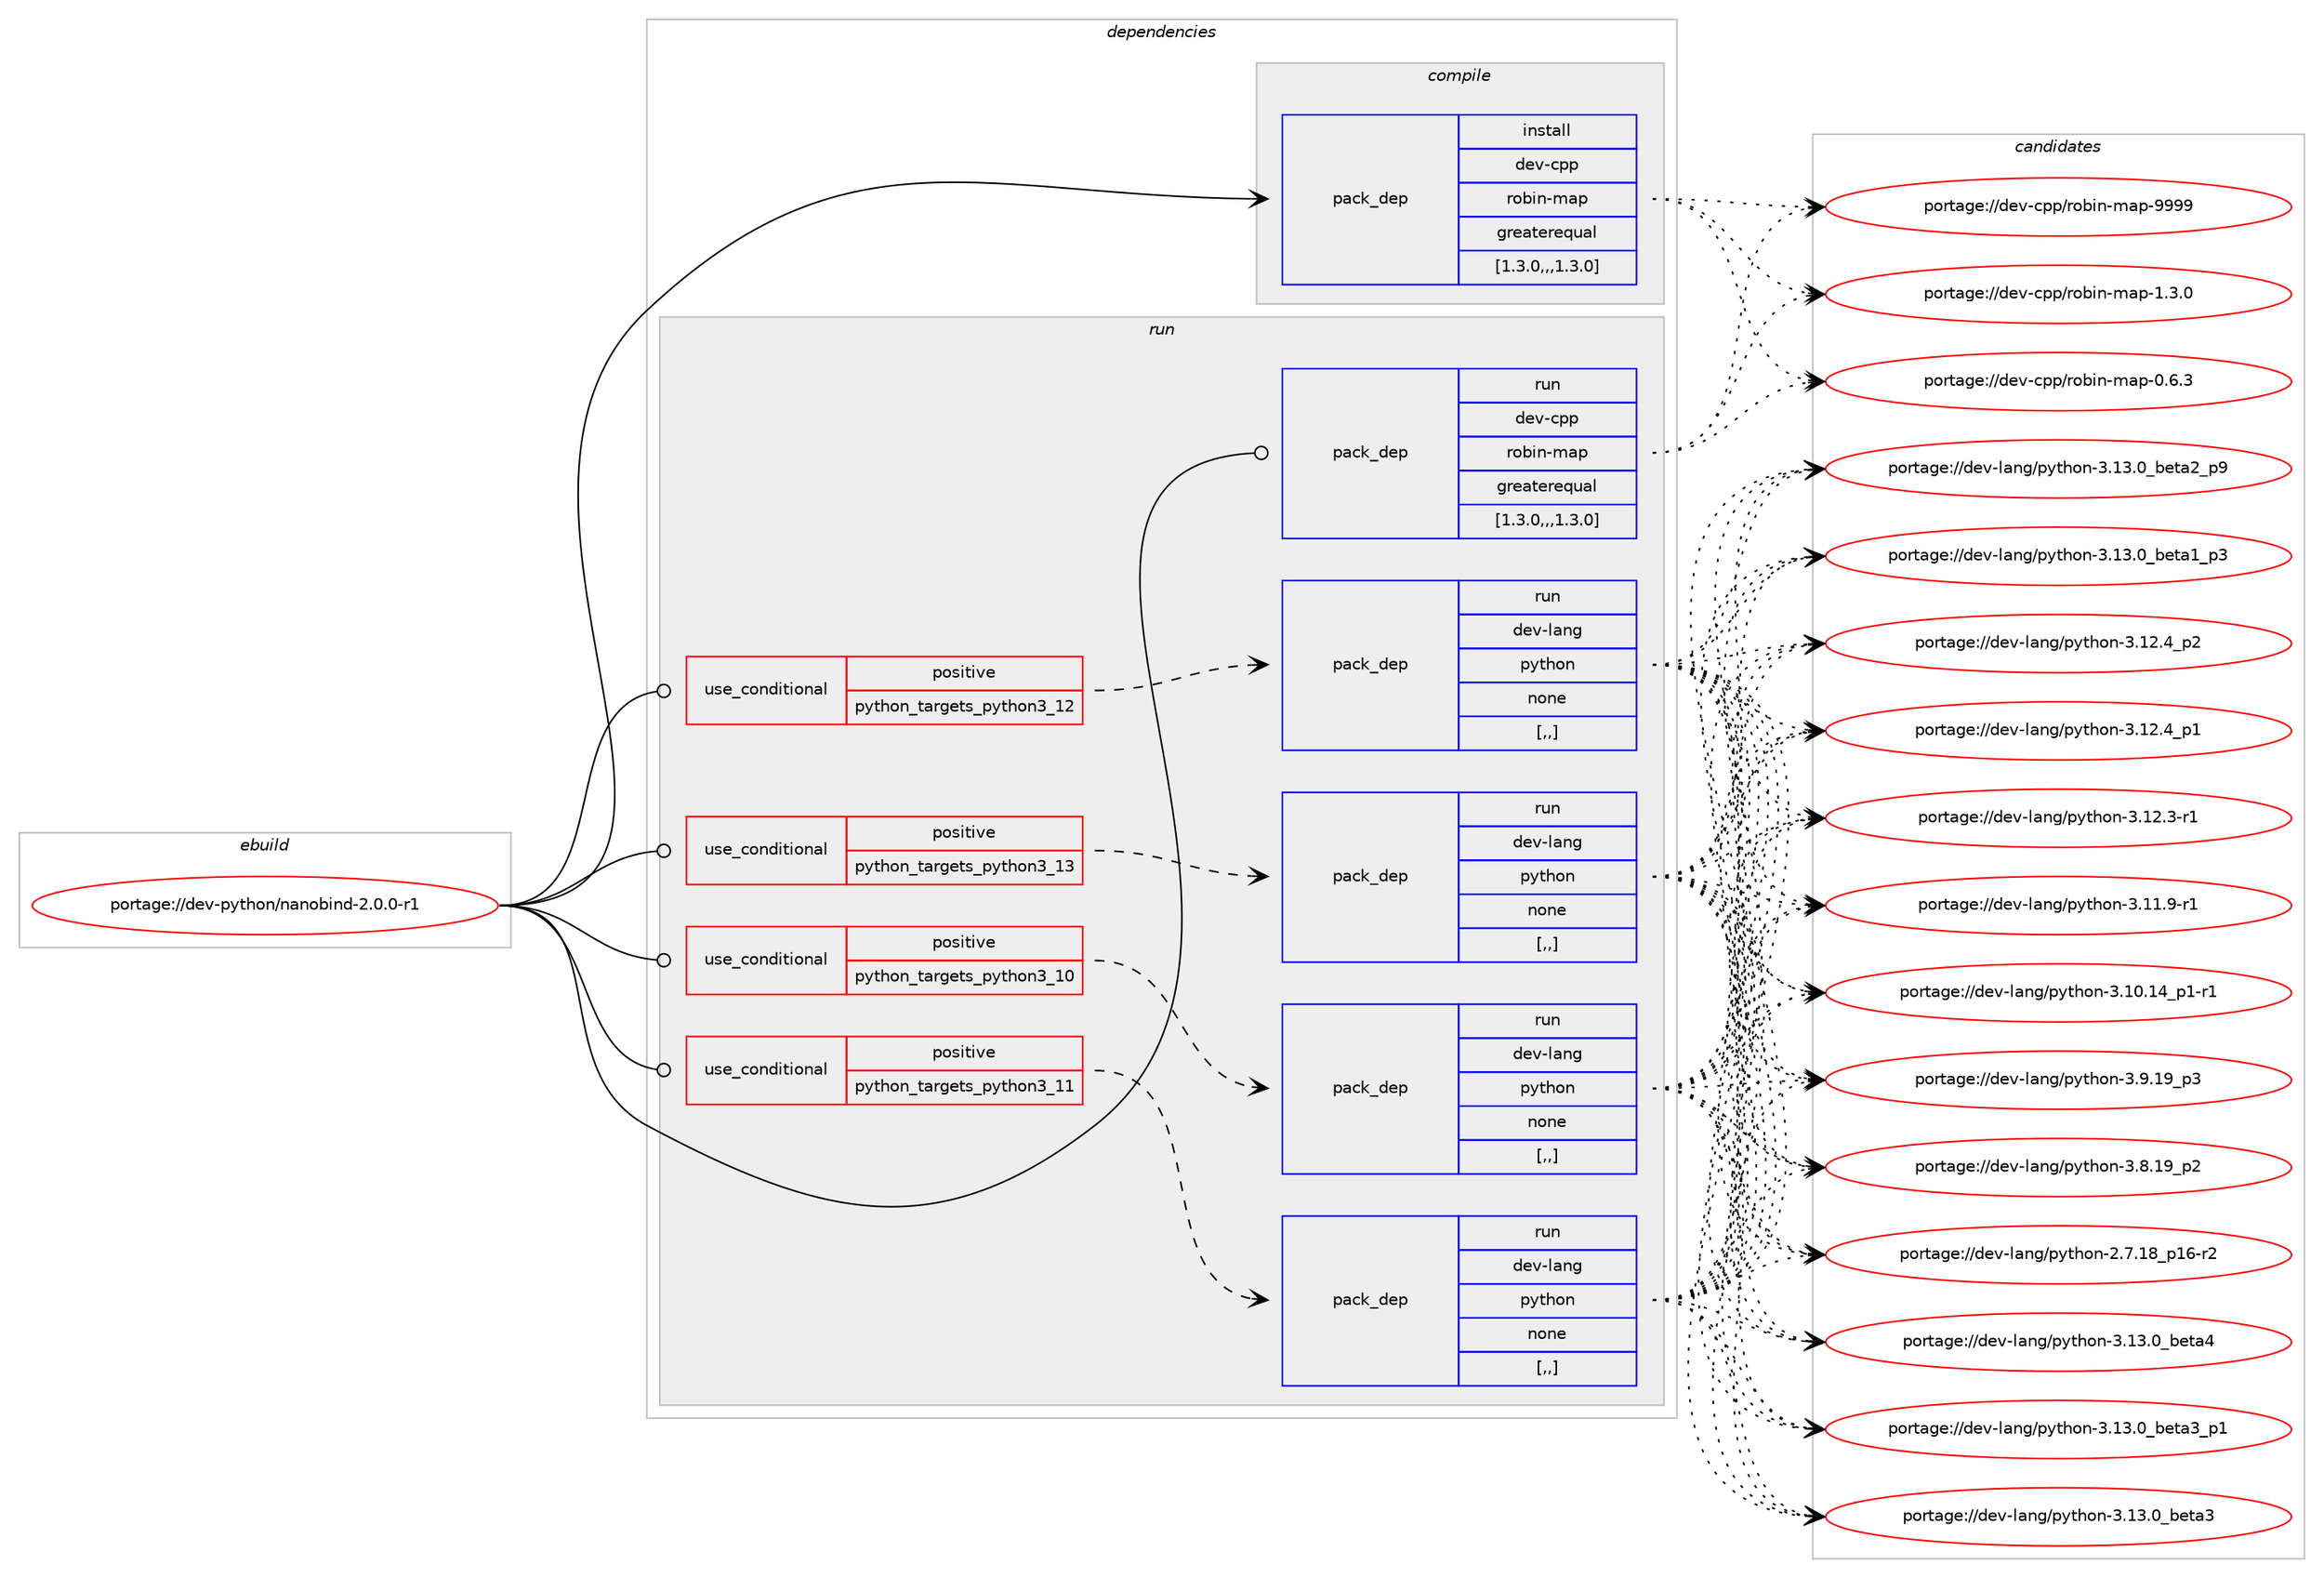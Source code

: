 digraph prolog {

# *************
# Graph options
# *************

newrank=true;
concentrate=true;
compound=true;
graph [rankdir=LR,fontname=Helvetica,fontsize=10,ranksep=1.5];#, ranksep=2.5, nodesep=0.2];
edge  [arrowhead=vee];
node  [fontname=Helvetica,fontsize=10];

# **********
# The ebuild
# **********

subgraph cluster_leftcol {
color=gray;
label=<<i>ebuild</i>>;
id [label="portage://dev-python/nanobind-2.0.0-r1", color=red, width=4, href="../dev-python/nanobind-2.0.0-r1.svg"];
}

# ****************
# The dependencies
# ****************

subgraph cluster_midcol {
color=gray;
label=<<i>dependencies</i>>;
subgraph cluster_compile {
fillcolor="#eeeeee";
style=filled;
label=<<i>compile</i>>;
subgraph pack115927 {
dependency152382 [label=<<TABLE BORDER="0" CELLBORDER="1" CELLSPACING="0" CELLPADDING="4" WIDTH="220"><TR><TD ROWSPAN="6" CELLPADDING="30">pack_dep</TD></TR><TR><TD WIDTH="110">install</TD></TR><TR><TD>dev-cpp</TD></TR><TR><TD>robin-map</TD></TR><TR><TD>greaterequal</TD></TR><TR><TD>[1.3.0,,,1.3.0]</TD></TR></TABLE>>, shape=none, color=blue];
}
id:e -> dependency152382:w [weight=20,style="solid",arrowhead="vee"];
}
subgraph cluster_compileandrun {
fillcolor="#eeeeee";
style=filled;
label=<<i>compile and run</i>>;
}
subgraph cluster_run {
fillcolor="#eeeeee";
style=filled;
label=<<i>run</i>>;
subgraph cond35205 {
dependency152383 [label=<<TABLE BORDER="0" CELLBORDER="1" CELLSPACING="0" CELLPADDING="4"><TR><TD ROWSPAN="3" CELLPADDING="10">use_conditional</TD></TR><TR><TD>positive</TD></TR><TR><TD>python_targets_python3_10</TD></TR></TABLE>>, shape=none, color=red];
subgraph pack115928 {
dependency152384 [label=<<TABLE BORDER="0" CELLBORDER="1" CELLSPACING="0" CELLPADDING="4" WIDTH="220"><TR><TD ROWSPAN="6" CELLPADDING="30">pack_dep</TD></TR><TR><TD WIDTH="110">run</TD></TR><TR><TD>dev-lang</TD></TR><TR><TD>python</TD></TR><TR><TD>none</TD></TR><TR><TD>[,,]</TD></TR></TABLE>>, shape=none, color=blue];
}
dependency152383:e -> dependency152384:w [weight=20,style="dashed",arrowhead="vee"];
}
id:e -> dependency152383:w [weight=20,style="solid",arrowhead="odot"];
subgraph cond35206 {
dependency152385 [label=<<TABLE BORDER="0" CELLBORDER="1" CELLSPACING="0" CELLPADDING="4"><TR><TD ROWSPAN="3" CELLPADDING="10">use_conditional</TD></TR><TR><TD>positive</TD></TR><TR><TD>python_targets_python3_11</TD></TR></TABLE>>, shape=none, color=red];
subgraph pack115929 {
dependency152386 [label=<<TABLE BORDER="0" CELLBORDER="1" CELLSPACING="0" CELLPADDING="4" WIDTH="220"><TR><TD ROWSPAN="6" CELLPADDING="30">pack_dep</TD></TR><TR><TD WIDTH="110">run</TD></TR><TR><TD>dev-lang</TD></TR><TR><TD>python</TD></TR><TR><TD>none</TD></TR><TR><TD>[,,]</TD></TR></TABLE>>, shape=none, color=blue];
}
dependency152385:e -> dependency152386:w [weight=20,style="dashed",arrowhead="vee"];
}
id:e -> dependency152385:w [weight=20,style="solid",arrowhead="odot"];
subgraph cond35207 {
dependency152387 [label=<<TABLE BORDER="0" CELLBORDER="1" CELLSPACING="0" CELLPADDING="4"><TR><TD ROWSPAN="3" CELLPADDING="10">use_conditional</TD></TR><TR><TD>positive</TD></TR><TR><TD>python_targets_python3_12</TD></TR></TABLE>>, shape=none, color=red];
subgraph pack115930 {
dependency152388 [label=<<TABLE BORDER="0" CELLBORDER="1" CELLSPACING="0" CELLPADDING="4" WIDTH="220"><TR><TD ROWSPAN="6" CELLPADDING="30">pack_dep</TD></TR><TR><TD WIDTH="110">run</TD></TR><TR><TD>dev-lang</TD></TR><TR><TD>python</TD></TR><TR><TD>none</TD></TR><TR><TD>[,,]</TD></TR></TABLE>>, shape=none, color=blue];
}
dependency152387:e -> dependency152388:w [weight=20,style="dashed",arrowhead="vee"];
}
id:e -> dependency152387:w [weight=20,style="solid",arrowhead="odot"];
subgraph cond35208 {
dependency152389 [label=<<TABLE BORDER="0" CELLBORDER="1" CELLSPACING="0" CELLPADDING="4"><TR><TD ROWSPAN="3" CELLPADDING="10">use_conditional</TD></TR><TR><TD>positive</TD></TR><TR><TD>python_targets_python3_13</TD></TR></TABLE>>, shape=none, color=red];
subgraph pack115931 {
dependency152390 [label=<<TABLE BORDER="0" CELLBORDER="1" CELLSPACING="0" CELLPADDING="4" WIDTH="220"><TR><TD ROWSPAN="6" CELLPADDING="30">pack_dep</TD></TR><TR><TD WIDTH="110">run</TD></TR><TR><TD>dev-lang</TD></TR><TR><TD>python</TD></TR><TR><TD>none</TD></TR><TR><TD>[,,]</TD></TR></TABLE>>, shape=none, color=blue];
}
dependency152389:e -> dependency152390:w [weight=20,style="dashed",arrowhead="vee"];
}
id:e -> dependency152389:w [weight=20,style="solid",arrowhead="odot"];
subgraph pack115932 {
dependency152391 [label=<<TABLE BORDER="0" CELLBORDER="1" CELLSPACING="0" CELLPADDING="4" WIDTH="220"><TR><TD ROWSPAN="6" CELLPADDING="30">pack_dep</TD></TR><TR><TD WIDTH="110">run</TD></TR><TR><TD>dev-cpp</TD></TR><TR><TD>robin-map</TD></TR><TR><TD>greaterequal</TD></TR><TR><TD>[1.3.0,,,1.3.0]</TD></TR></TABLE>>, shape=none, color=blue];
}
id:e -> dependency152391:w [weight=20,style="solid",arrowhead="odot"];
}
}

# **************
# The candidates
# **************

subgraph cluster_choices {
rank=same;
color=gray;
label=<<i>candidates</i>>;

subgraph choice115927 {
color=black;
nodesep=1;
choice1001011184599112112471141119810511045109971124557575757 [label="portage://dev-cpp/robin-map-9999", color=red, width=4,href="../dev-cpp/robin-map-9999.svg"];
choice100101118459911211247114111981051104510997112454946514648 [label="portage://dev-cpp/robin-map-1.3.0", color=red, width=4,href="../dev-cpp/robin-map-1.3.0.svg"];
choice100101118459911211247114111981051104510997112454846544651 [label="portage://dev-cpp/robin-map-0.6.3", color=red, width=4,href="../dev-cpp/robin-map-0.6.3.svg"];
dependency152382:e -> choice1001011184599112112471141119810511045109971124557575757:w [style=dotted,weight="100"];
dependency152382:e -> choice100101118459911211247114111981051104510997112454946514648:w [style=dotted,weight="100"];
dependency152382:e -> choice100101118459911211247114111981051104510997112454846544651:w [style=dotted,weight="100"];
}
subgraph choice115928 {
color=black;
nodesep=1;
choice1001011184510897110103471121211161041111104551464951464895981011169752 [label="portage://dev-lang/python-3.13.0_beta4", color=red, width=4,href="../dev-lang/python-3.13.0_beta4.svg"];
choice10010111845108971101034711212111610411111045514649514648959810111697519511249 [label="portage://dev-lang/python-3.13.0_beta3_p1", color=red, width=4,href="../dev-lang/python-3.13.0_beta3_p1.svg"];
choice1001011184510897110103471121211161041111104551464951464895981011169751 [label="portage://dev-lang/python-3.13.0_beta3", color=red, width=4,href="../dev-lang/python-3.13.0_beta3.svg"];
choice10010111845108971101034711212111610411111045514649514648959810111697509511257 [label="portage://dev-lang/python-3.13.0_beta2_p9", color=red, width=4,href="../dev-lang/python-3.13.0_beta2_p9.svg"];
choice10010111845108971101034711212111610411111045514649514648959810111697499511251 [label="portage://dev-lang/python-3.13.0_beta1_p3", color=red, width=4,href="../dev-lang/python-3.13.0_beta1_p3.svg"];
choice100101118451089711010347112121116104111110455146495046529511250 [label="portage://dev-lang/python-3.12.4_p2", color=red, width=4,href="../dev-lang/python-3.12.4_p2.svg"];
choice100101118451089711010347112121116104111110455146495046529511249 [label="portage://dev-lang/python-3.12.4_p1", color=red, width=4,href="../dev-lang/python-3.12.4_p1.svg"];
choice100101118451089711010347112121116104111110455146495046514511449 [label="portage://dev-lang/python-3.12.3-r1", color=red, width=4,href="../dev-lang/python-3.12.3-r1.svg"];
choice100101118451089711010347112121116104111110455146494946574511449 [label="portage://dev-lang/python-3.11.9-r1", color=red, width=4,href="../dev-lang/python-3.11.9-r1.svg"];
choice100101118451089711010347112121116104111110455146494846495295112494511449 [label="portage://dev-lang/python-3.10.14_p1-r1", color=red, width=4,href="../dev-lang/python-3.10.14_p1-r1.svg"];
choice100101118451089711010347112121116104111110455146574649579511251 [label="portage://dev-lang/python-3.9.19_p3", color=red, width=4,href="../dev-lang/python-3.9.19_p3.svg"];
choice100101118451089711010347112121116104111110455146564649579511250 [label="portage://dev-lang/python-3.8.19_p2", color=red, width=4,href="../dev-lang/python-3.8.19_p2.svg"];
choice100101118451089711010347112121116104111110455046554649569511249544511450 [label="portage://dev-lang/python-2.7.18_p16-r2", color=red, width=4,href="../dev-lang/python-2.7.18_p16-r2.svg"];
dependency152384:e -> choice1001011184510897110103471121211161041111104551464951464895981011169752:w [style=dotted,weight="100"];
dependency152384:e -> choice10010111845108971101034711212111610411111045514649514648959810111697519511249:w [style=dotted,weight="100"];
dependency152384:e -> choice1001011184510897110103471121211161041111104551464951464895981011169751:w [style=dotted,weight="100"];
dependency152384:e -> choice10010111845108971101034711212111610411111045514649514648959810111697509511257:w [style=dotted,weight="100"];
dependency152384:e -> choice10010111845108971101034711212111610411111045514649514648959810111697499511251:w [style=dotted,weight="100"];
dependency152384:e -> choice100101118451089711010347112121116104111110455146495046529511250:w [style=dotted,weight="100"];
dependency152384:e -> choice100101118451089711010347112121116104111110455146495046529511249:w [style=dotted,weight="100"];
dependency152384:e -> choice100101118451089711010347112121116104111110455146495046514511449:w [style=dotted,weight="100"];
dependency152384:e -> choice100101118451089711010347112121116104111110455146494946574511449:w [style=dotted,weight="100"];
dependency152384:e -> choice100101118451089711010347112121116104111110455146494846495295112494511449:w [style=dotted,weight="100"];
dependency152384:e -> choice100101118451089711010347112121116104111110455146574649579511251:w [style=dotted,weight="100"];
dependency152384:e -> choice100101118451089711010347112121116104111110455146564649579511250:w [style=dotted,weight="100"];
dependency152384:e -> choice100101118451089711010347112121116104111110455046554649569511249544511450:w [style=dotted,weight="100"];
}
subgraph choice115929 {
color=black;
nodesep=1;
choice1001011184510897110103471121211161041111104551464951464895981011169752 [label="portage://dev-lang/python-3.13.0_beta4", color=red, width=4,href="../dev-lang/python-3.13.0_beta4.svg"];
choice10010111845108971101034711212111610411111045514649514648959810111697519511249 [label="portage://dev-lang/python-3.13.0_beta3_p1", color=red, width=4,href="../dev-lang/python-3.13.0_beta3_p1.svg"];
choice1001011184510897110103471121211161041111104551464951464895981011169751 [label="portage://dev-lang/python-3.13.0_beta3", color=red, width=4,href="../dev-lang/python-3.13.0_beta3.svg"];
choice10010111845108971101034711212111610411111045514649514648959810111697509511257 [label="portage://dev-lang/python-3.13.0_beta2_p9", color=red, width=4,href="../dev-lang/python-3.13.0_beta2_p9.svg"];
choice10010111845108971101034711212111610411111045514649514648959810111697499511251 [label="portage://dev-lang/python-3.13.0_beta1_p3", color=red, width=4,href="../dev-lang/python-3.13.0_beta1_p3.svg"];
choice100101118451089711010347112121116104111110455146495046529511250 [label="portage://dev-lang/python-3.12.4_p2", color=red, width=4,href="../dev-lang/python-3.12.4_p2.svg"];
choice100101118451089711010347112121116104111110455146495046529511249 [label="portage://dev-lang/python-3.12.4_p1", color=red, width=4,href="../dev-lang/python-3.12.4_p1.svg"];
choice100101118451089711010347112121116104111110455146495046514511449 [label="portage://dev-lang/python-3.12.3-r1", color=red, width=4,href="../dev-lang/python-3.12.3-r1.svg"];
choice100101118451089711010347112121116104111110455146494946574511449 [label="portage://dev-lang/python-3.11.9-r1", color=red, width=4,href="../dev-lang/python-3.11.9-r1.svg"];
choice100101118451089711010347112121116104111110455146494846495295112494511449 [label="portage://dev-lang/python-3.10.14_p1-r1", color=red, width=4,href="../dev-lang/python-3.10.14_p1-r1.svg"];
choice100101118451089711010347112121116104111110455146574649579511251 [label="portage://dev-lang/python-3.9.19_p3", color=red, width=4,href="../dev-lang/python-3.9.19_p3.svg"];
choice100101118451089711010347112121116104111110455146564649579511250 [label="portage://dev-lang/python-3.8.19_p2", color=red, width=4,href="../dev-lang/python-3.8.19_p2.svg"];
choice100101118451089711010347112121116104111110455046554649569511249544511450 [label="portage://dev-lang/python-2.7.18_p16-r2", color=red, width=4,href="../dev-lang/python-2.7.18_p16-r2.svg"];
dependency152386:e -> choice1001011184510897110103471121211161041111104551464951464895981011169752:w [style=dotted,weight="100"];
dependency152386:e -> choice10010111845108971101034711212111610411111045514649514648959810111697519511249:w [style=dotted,weight="100"];
dependency152386:e -> choice1001011184510897110103471121211161041111104551464951464895981011169751:w [style=dotted,weight="100"];
dependency152386:e -> choice10010111845108971101034711212111610411111045514649514648959810111697509511257:w [style=dotted,weight="100"];
dependency152386:e -> choice10010111845108971101034711212111610411111045514649514648959810111697499511251:w [style=dotted,weight="100"];
dependency152386:e -> choice100101118451089711010347112121116104111110455146495046529511250:w [style=dotted,weight="100"];
dependency152386:e -> choice100101118451089711010347112121116104111110455146495046529511249:w [style=dotted,weight="100"];
dependency152386:e -> choice100101118451089711010347112121116104111110455146495046514511449:w [style=dotted,weight="100"];
dependency152386:e -> choice100101118451089711010347112121116104111110455146494946574511449:w [style=dotted,weight="100"];
dependency152386:e -> choice100101118451089711010347112121116104111110455146494846495295112494511449:w [style=dotted,weight="100"];
dependency152386:e -> choice100101118451089711010347112121116104111110455146574649579511251:w [style=dotted,weight="100"];
dependency152386:e -> choice100101118451089711010347112121116104111110455146564649579511250:w [style=dotted,weight="100"];
dependency152386:e -> choice100101118451089711010347112121116104111110455046554649569511249544511450:w [style=dotted,weight="100"];
}
subgraph choice115930 {
color=black;
nodesep=1;
choice1001011184510897110103471121211161041111104551464951464895981011169752 [label="portage://dev-lang/python-3.13.0_beta4", color=red, width=4,href="../dev-lang/python-3.13.0_beta4.svg"];
choice10010111845108971101034711212111610411111045514649514648959810111697519511249 [label="portage://dev-lang/python-3.13.0_beta3_p1", color=red, width=4,href="../dev-lang/python-3.13.0_beta3_p1.svg"];
choice1001011184510897110103471121211161041111104551464951464895981011169751 [label="portage://dev-lang/python-3.13.0_beta3", color=red, width=4,href="../dev-lang/python-3.13.0_beta3.svg"];
choice10010111845108971101034711212111610411111045514649514648959810111697509511257 [label="portage://dev-lang/python-3.13.0_beta2_p9", color=red, width=4,href="../dev-lang/python-3.13.0_beta2_p9.svg"];
choice10010111845108971101034711212111610411111045514649514648959810111697499511251 [label="portage://dev-lang/python-3.13.0_beta1_p3", color=red, width=4,href="../dev-lang/python-3.13.0_beta1_p3.svg"];
choice100101118451089711010347112121116104111110455146495046529511250 [label="portage://dev-lang/python-3.12.4_p2", color=red, width=4,href="../dev-lang/python-3.12.4_p2.svg"];
choice100101118451089711010347112121116104111110455146495046529511249 [label="portage://dev-lang/python-3.12.4_p1", color=red, width=4,href="../dev-lang/python-3.12.4_p1.svg"];
choice100101118451089711010347112121116104111110455146495046514511449 [label="portage://dev-lang/python-3.12.3-r1", color=red, width=4,href="../dev-lang/python-3.12.3-r1.svg"];
choice100101118451089711010347112121116104111110455146494946574511449 [label="portage://dev-lang/python-3.11.9-r1", color=red, width=4,href="../dev-lang/python-3.11.9-r1.svg"];
choice100101118451089711010347112121116104111110455146494846495295112494511449 [label="portage://dev-lang/python-3.10.14_p1-r1", color=red, width=4,href="../dev-lang/python-3.10.14_p1-r1.svg"];
choice100101118451089711010347112121116104111110455146574649579511251 [label="portage://dev-lang/python-3.9.19_p3", color=red, width=4,href="../dev-lang/python-3.9.19_p3.svg"];
choice100101118451089711010347112121116104111110455146564649579511250 [label="portage://dev-lang/python-3.8.19_p2", color=red, width=4,href="../dev-lang/python-3.8.19_p2.svg"];
choice100101118451089711010347112121116104111110455046554649569511249544511450 [label="portage://dev-lang/python-2.7.18_p16-r2", color=red, width=4,href="../dev-lang/python-2.7.18_p16-r2.svg"];
dependency152388:e -> choice1001011184510897110103471121211161041111104551464951464895981011169752:w [style=dotted,weight="100"];
dependency152388:e -> choice10010111845108971101034711212111610411111045514649514648959810111697519511249:w [style=dotted,weight="100"];
dependency152388:e -> choice1001011184510897110103471121211161041111104551464951464895981011169751:w [style=dotted,weight="100"];
dependency152388:e -> choice10010111845108971101034711212111610411111045514649514648959810111697509511257:w [style=dotted,weight="100"];
dependency152388:e -> choice10010111845108971101034711212111610411111045514649514648959810111697499511251:w [style=dotted,weight="100"];
dependency152388:e -> choice100101118451089711010347112121116104111110455146495046529511250:w [style=dotted,weight="100"];
dependency152388:e -> choice100101118451089711010347112121116104111110455146495046529511249:w [style=dotted,weight="100"];
dependency152388:e -> choice100101118451089711010347112121116104111110455146495046514511449:w [style=dotted,weight="100"];
dependency152388:e -> choice100101118451089711010347112121116104111110455146494946574511449:w [style=dotted,weight="100"];
dependency152388:e -> choice100101118451089711010347112121116104111110455146494846495295112494511449:w [style=dotted,weight="100"];
dependency152388:e -> choice100101118451089711010347112121116104111110455146574649579511251:w [style=dotted,weight="100"];
dependency152388:e -> choice100101118451089711010347112121116104111110455146564649579511250:w [style=dotted,weight="100"];
dependency152388:e -> choice100101118451089711010347112121116104111110455046554649569511249544511450:w [style=dotted,weight="100"];
}
subgraph choice115931 {
color=black;
nodesep=1;
choice1001011184510897110103471121211161041111104551464951464895981011169752 [label="portage://dev-lang/python-3.13.0_beta4", color=red, width=4,href="../dev-lang/python-3.13.0_beta4.svg"];
choice10010111845108971101034711212111610411111045514649514648959810111697519511249 [label="portage://dev-lang/python-3.13.0_beta3_p1", color=red, width=4,href="../dev-lang/python-3.13.0_beta3_p1.svg"];
choice1001011184510897110103471121211161041111104551464951464895981011169751 [label="portage://dev-lang/python-3.13.0_beta3", color=red, width=4,href="../dev-lang/python-3.13.0_beta3.svg"];
choice10010111845108971101034711212111610411111045514649514648959810111697509511257 [label="portage://dev-lang/python-3.13.0_beta2_p9", color=red, width=4,href="../dev-lang/python-3.13.0_beta2_p9.svg"];
choice10010111845108971101034711212111610411111045514649514648959810111697499511251 [label="portage://dev-lang/python-3.13.0_beta1_p3", color=red, width=4,href="../dev-lang/python-3.13.0_beta1_p3.svg"];
choice100101118451089711010347112121116104111110455146495046529511250 [label="portage://dev-lang/python-3.12.4_p2", color=red, width=4,href="../dev-lang/python-3.12.4_p2.svg"];
choice100101118451089711010347112121116104111110455146495046529511249 [label="portage://dev-lang/python-3.12.4_p1", color=red, width=4,href="../dev-lang/python-3.12.4_p1.svg"];
choice100101118451089711010347112121116104111110455146495046514511449 [label="portage://dev-lang/python-3.12.3-r1", color=red, width=4,href="../dev-lang/python-3.12.3-r1.svg"];
choice100101118451089711010347112121116104111110455146494946574511449 [label="portage://dev-lang/python-3.11.9-r1", color=red, width=4,href="../dev-lang/python-3.11.9-r1.svg"];
choice100101118451089711010347112121116104111110455146494846495295112494511449 [label="portage://dev-lang/python-3.10.14_p1-r1", color=red, width=4,href="../dev-lang/python-3.10.14_p1-r1.svg"];
choice100101118451089711010347112121116104111110455146574649579511251 [label="portage://dev-lang/python-3.9.19_p3", color=red, width=4,href="../dev-lang/python-3.9.19_p3.svg"];
choice100101118451089711010347112121116104111110455146564649579511250 [label="portage://dev-lang/python-3.8.19_p2", color=red, width=4,href="../dev-lang/python-3.8.19_p2.svg"];
choice100101118451089711010347112121116104111110455046554649569511249544511450 [label="portage://dev-lang/python-2.7.18_p16-r2", color=red, width=4,href="../dev-lang/python-2.7.18_p16-r2.svg"];
dependency152390:e -> choice1001011184510897110103471121211161041111104551464951464895981011169752:w [style=dotted,weight="100"];
dependency152390:e -> choice10010111845108971101034711212111610411111045514649514648959810111697519511249:w [style=dotted,weight="100"];
dependency152390:e -> choice1001011184510897110103471121211161041111104551464951464895981011169751:w [style=dotted,weight="100"];
dependency152390:e -> choice10010111845108971101034711212111610411111045514649514648959810111697509511257:w [style=dotted,weight="100"];
dependency152390:e -> choice10010111845108971101034711212111610411111045514649514648959810111697499511251:w [style=dotted,weight="100"];
dependency152390:e -> choice100101118451089711010347112121116104111110455146495046529511250:w [style=dotted,weight="100"];
dependency152390:e -> choice100101118451089711010347112121116104111110455146495046529511249:w [style=dotted,weight="100"];
dependency152390:e -> choice100101118451089711010347112121116104111110455146495046514511449:w [style=dotted,weight="100"];
dependency152390:e -> choice100101118451089711010347112121116104111110455146494946574511449:w [style=dotted,weight="100"];
dependency152390:e -> choice100101118451089711010347112121116104111110455146494846495295112494511449:w [style=dotted,weight="100"];
dependency152390:e -> choice100101118451089711010347112121116104111110455146574649579511251:w [style=dotted,weight="100"];
dependency152390:e -> choice100101118451089711010347112121116104111110455146564649579511250:w [style=dotted,weight="100"];
dependency152390:e -> choice100101118451089711010347112121116104111110455046554649569511249544511450:w [style=dotted,weight="100"];
}
subgraph choice115932 {
color=black;
nodesep=1;
choice1001011184599112112471141119810511045109971124557575757 [label="portage://dev-cpp/robin-map-9999", color=red, width=4,href="../dev-cpp/robin-map-9999.svg"];
choice100101118459911211247114111981051104510997112454946514648 [label="portage://dev-cpp/robin-map-1.3.0", color=red, width=4,href="../dev-cpp/robin-map-1.3.0.svg"];
choice100101118459911211247114111981051104510997112454846544651 [label="portage://dev-cpp/robin-map-0.6.3", color=red, width=4,href="../dev-cpp/robin-map-0.6.3.svg"];
dependency152391:e -> choice1001011184599112112471141119810511045109971124557575757:w [style=dotted,weight="100"];
dependency152391:e -> choice100101118459911211247114111981051104510997112454946514648:w [style=dotted,weight="100"];
dependency152391:e -> choice100101118459911211247114111981051104510997112454846544651:w [style=dotted,weight="100"];
}
}

}
